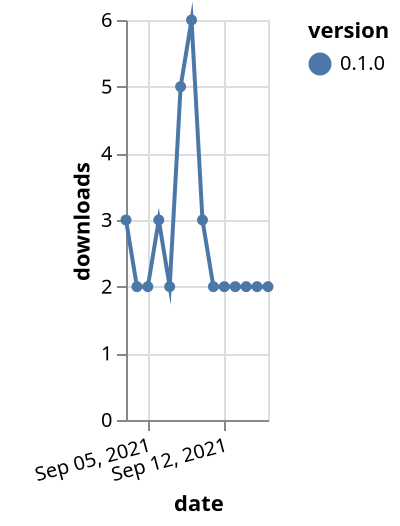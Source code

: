 {"$schema": "https://vega.github.io/schema/vega-lite/v5.json", "description": "A simple bar chart with embedded data.", "data": {"values": [{"date": "2021-09-03", "total": 3479, "delta": 3, "version": "0.1.0"}, {"date": "2021-09-04", "total": 3481, "delta": 2, "version": "0.1.0"}, {"date": "2021-09-05", "total": 3483, "delta": 2, "version": "0.1.0"}, {"date": "2021-09-06", "total": 3486, "delta": 3, "version": "0.1.0"}, {"date": "2021-09-07", "total": 3488, "delta": 2, "version": "0.1.0"}, {"date": "2021-09-08", "total": 3493, "delta": 5, "version": "0.1.0"}, {"date": "2021-09-09", "total": 3499, "delta": 6, "version": "0.1.0"}, {"date": "2021-09-10", "total": 3502, "delta": 3, "version": "0.1.0"}, {"date": "2021-09-11", "total": 3504, "delta": 2, "version": "0.1.0"}, {"date": "2021-09-12", "total": 3506, "delta": 2, "version": "0.1.0"}, {"date": "2021-09-13", "total": 3508, "delta": 2, "version": "0.1.0"}, {"date": "2021-09-14", "total": 3510, "delta": 2, "version": "0.1.0"}, {"date": "2021-09-15", "total": 3512, "delta": 2, "version": "0.1.0"}, {"date": "2021-09-16", "total": 3514, "delta": 2, "version": "0.1.0"}]}, "width": "container", "mark": {"type": "line", "point": {"filled": true}}, "encoding": {"x": {"field": "date", "type": "temporal", "timeUnit": "yearmonthdate", "title": "date", "axis": {"labelAngle": -15}}, "y": {"field": "delta", "type": "quantitative", "title": "downloads"}, "color": {"field": "version", "type": "nominal"}, "tooltip": {"field": "delta"}}}